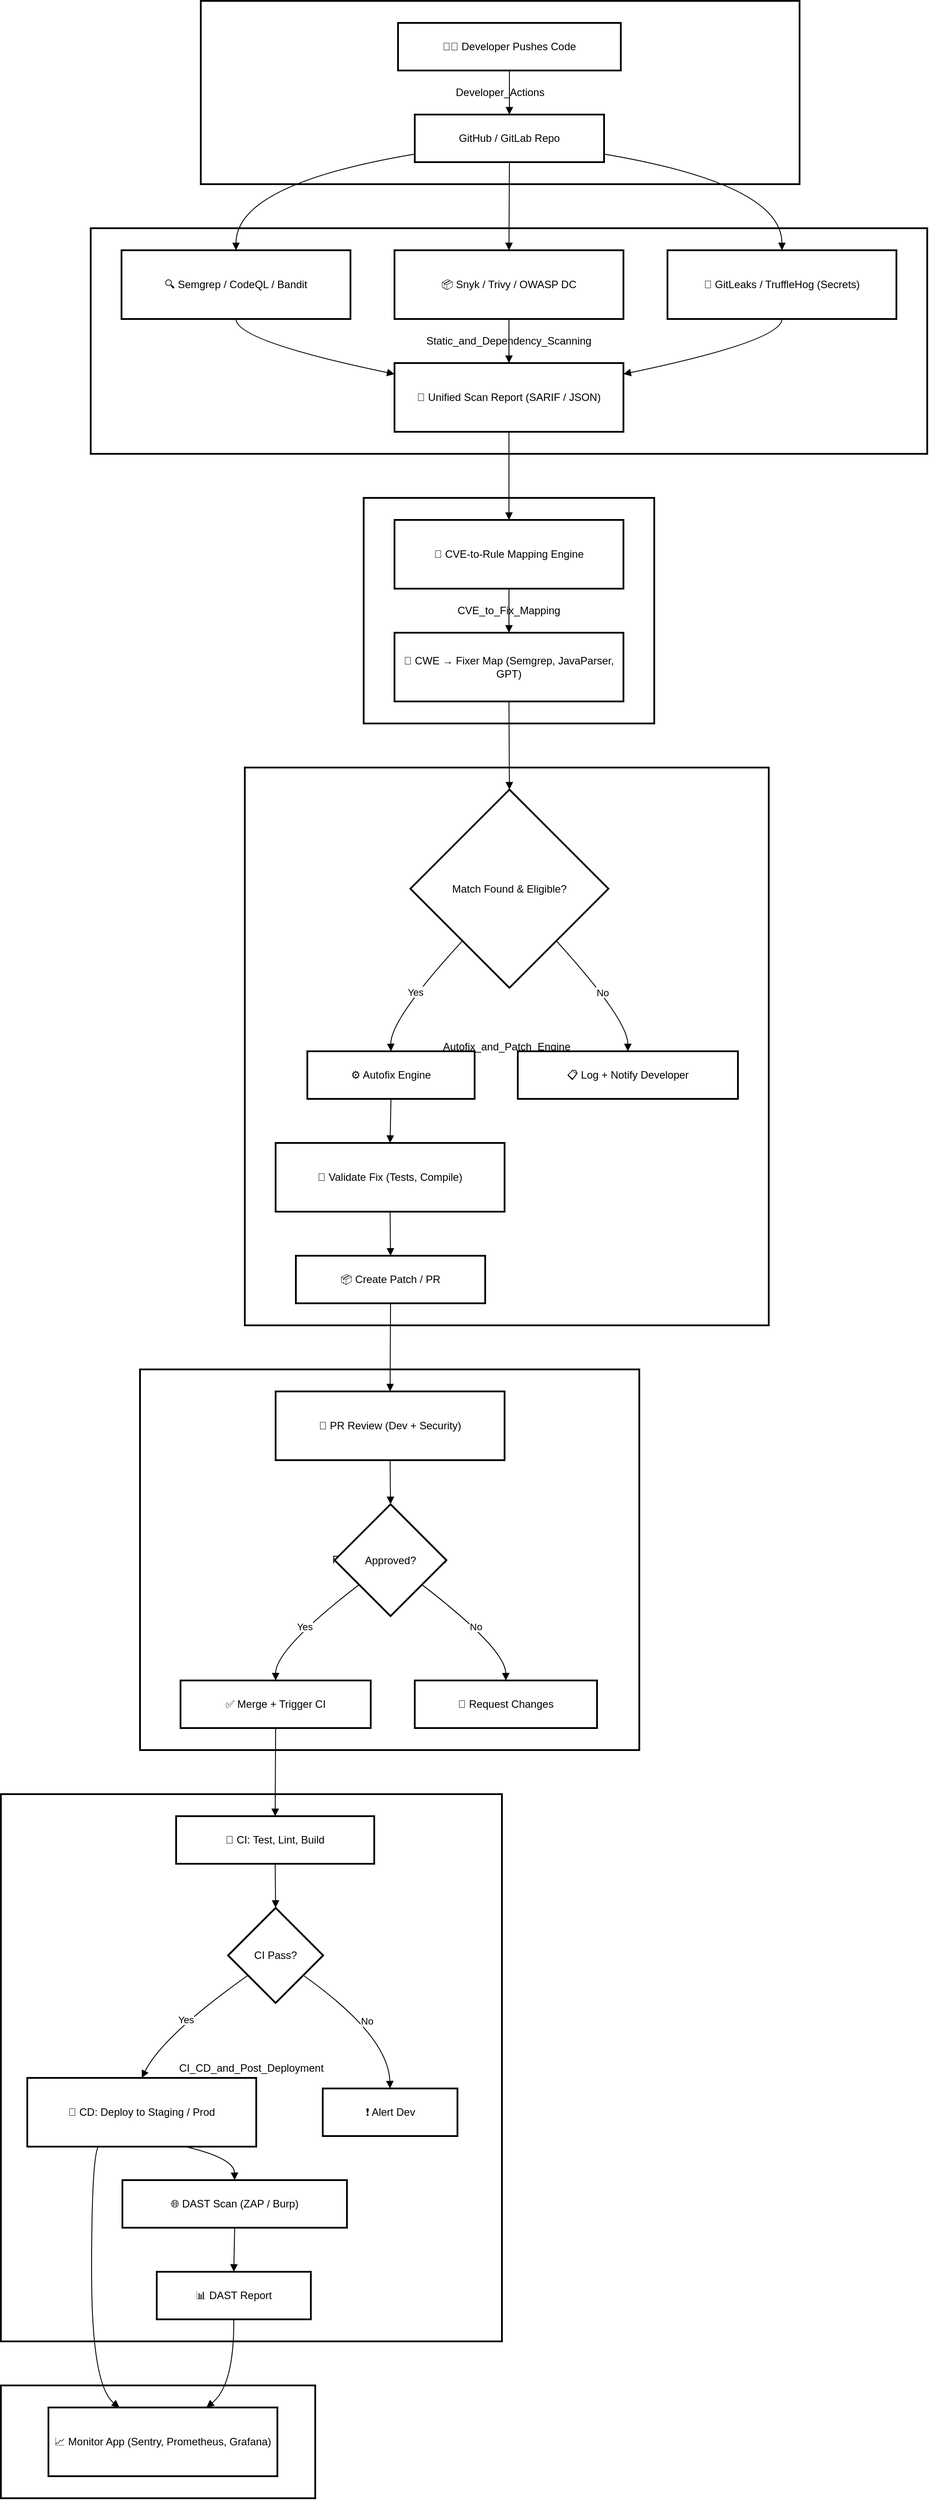 <mxfile version="28.0.4">
  <diagram name="Page-1" id="gR84EcsRTjGeQzCYseCe">
    <mxGraphModel dx="1011" dy="501" grid="1" gridSize="10" guides="1" tooltips="1" connect="1" arrows="1" fold="1" page="1" pageScale="1" pageWidth="850" pageHeight="1100" math="0" shadow="0">
      <root>
        <mxCell id="0" />
        <mxCell id="1" parent="0" />
        <mxCell id="rvfMIA_iDDd_MjnlgWBT-1" value="Observability" style="whiteSpace=wrap;strokeWidth=2;" vertex="1" parent="1">
          <mxGeometry x="20" y="2726" width="357" height="128" as="geometry" />
        </mxCell>
        <mxCell id="rvfMIA_iDDd_MjnlgWBT-2" value="CI_CD_and_Post_Deployment" style="whiteSpace=wrap;strokeWidth=2;" vertex="1" parent="1">
          <mxGeometry x="20" y="2055" width="569" height="621" as="geometry" />
        </mxCell>
        <mxCell id="rvfMIA_iDDd_MjnlgWBT-3" value="PR_Review_and_Merge" style="whiteSpace=wrap;strokeWidth=2;" vertex="1" parent="1">
          <mxGeometry x="178" y="1573" width="567" height="432" as="geometry" />
        </mxCell>
        <mxCell id="rvfMIA_iDDd_MjnlgWBT-4" value="Autofix_and_Patch_Engine" style="whiteSpace=wrap;strokeWidth=2;" vertex="1" parent="1">
          <mxGeometry x="297" y="890" width="595" height="633" as="geometry" />
        </mxCell>
        <mxCell id="rvfMIA_iDDd_MjnlgWBT-5" value="CVE_to_Fix_Mapping" style="whiteSpace=wrap;strokeWidth=2;" vertex="1" parent="1">
          <mxGeometry x="432" y="584" width="330" height="256" as="geometry" />
        </mxCell>
        <mxCell id="rvfMIA_iDDd_MjnlgWBT-6" value="Static_and_Dependency_Scanning" style="whiteSpace=wrap;strokeWidth=2;" vertex="1" parent="1">
          <mxGeometry x="122" y="278" width="950" height="256" as="geometry" />
        </mxCell>
        <mxCell id="rvfMIA_iDDd_MjnlgWBT-7" value="Developer_Actions" style="whiteSpace=wrap;strokeWidth=2;" vertex="1" parent="1">
          <mxGeometry x="247" y="20" width="680" height="208" as="geometry" />
        </mxCell>
        <mxCell id="rvfMIA_iDDd_MjnlgWBT-8" value="👨‍💻 Developer Pushes Code" style="whiteSpace=wrap;strokeWidth=2;" vertex="1" parent="1">
          <mxGeometry x="471" y="45" width="253" height="54" as="geometry" />
        </mxCell>
        <mxCell id="rvfMIA_iDDd_MjnlgWBT-9" value="GitHub / GitLab Repo" style="whiteSpace=wrap;strokeWidth=2;" vertex="1" parent="1">
          <mxGeometry x="490" y="149" width="215" height="54" as="geometry" />
        </mxCell>
        <mxCell id="rvfMIA_iDDd_MjnlgWBT-10" value="🔍 Semgrep / CodeQL / Bandit" style="whiteSpace=wrap;strokeWidth=2;" vertex="1" parent="1">
          <mxGeometry x="157" y="303" width="260" height="78" as="geometry" />
        </mxCell>
        <mxCell id="rvfMIA_iDDd_MjnlgWBT-11" value="📦 Snyk / Trivy / OWASP DC" style="whiteSpace=wrap;strokeWidth=2;" vertex="1" parent="1">
          <mxGeometry x="467" y="303" width="260" height="78" as="geometry" />
        </mxCell>
        <mxCell id="rvfMIA_iDDd_MjnlgWBT-12" value="🔑 GitLeaks / TruffleHog (Secrets)" style="whiteSpace=wrap;strokeWidth=2;" vertex="1" parent="1">
          <mxGeometry x="777" y="303" width="260" height="78" as="geometry" />
        </mxCell>
        <mxCell id="rvfMIA_iDDd_MjnlgWBT-13" value="📄 Unified Scan Report (SARIF / JSON)" style="whiteSpace=wrap;strokeWidth=2;" vertex="1" parent="1">
          <mxGeometry x="467" y="431" width="260" height="78" as="geometry" />
        </mxCell>
        <mxCell id="rvfMIA_iDDd_MjnlgWBT-14" value="🧠 CVE-to-Rule Mapping Engine" style="whiteSpace=wrap;strokeWidth=2;" vertex="1" parent="1">
          <mxGeometry x="467" y="609" width="260" height="78" as="geometry" />
        </mxCell>
        <mxCell id="rvfMIA_iDDd_MjnlgWBT-15" value="📘 CWE → Fixer Map (Semgrep, JavaParser, GPT)" style="whiteSpace=wrap;strokeWidth=2;" vertex="1" parent="1">
          <mxGeometry x="467" y="737" width="260" height="78" as="geometry" />
        </mxCell>
        <mxCell id="rvfMIA_iDDd_MjnlgWBT-16" value="Match Found &amp; Eligible?" style="rhombus;strokeWidth=2;whiteSpace=wrap;" vertex="1" parent="1">
          <mxGeometry x="485" y="915" width="225" height="225" as="geometry" />
        </mxCell>
        <mxCell id="rvfMIA_iDDd_MjnlgWBT-17" value="⚙️ Autofix Engine" style="whiteSpace=wrap;strokeWidth=2;" vertex="1" parent="1">
          <mxGeometry x="368" y="1212" width="190" height="54" as="geometry" />
        </mxCell>
        <mxCell id="rvfMIA_iDDd_MjnlgWBT-18" value="🧪 Validate Fix (Tests, Compile)" style="whiteSpace=wrap;strokeWidth=2;" vertex="1" parent="1">
          <mxGeometry x="332" y="1316" width="260" height="78" as="geometry" />
        </mxCell>
        <mxCell id="rvfMIA_iDDd_MjnlgWBT-19" value="📦 Create Patch / PR" style="whiteSpace=wrap;strokeWidth=2;" vertex="1" parent="1">
          <mxGeometry x="355" y="1444" width="215" height="54" as="geometry" />
        </mxCell>
        <mxCell id="rvfMIA_iDDd_MjnlgWBT-20" value="📋 Log + Notify Developer" style="whiteSpace=wrap;strokeWidth=2;" vertex="1" parent="1">
          <mxGeometry x="607" y="1212" width="250" height="54" as="geometry" />
        </mxCell>
        <mxCell id="rvfMIA_iDDd_MjnlgWBT-21" value="🔁 PR Review (Dev + Security)" style="whiteSpace=wrap;strokeWidth=2;" vertex="1" parent="1">
          <mxGeometry x="332" y="1598" width="260" height="78" as="geometry" />
        </mxCell>
        <mxCell id="rvfMIA_iDDd_MjnlgWBT-22" value="Approved?" style="rhombus;strokeWidth=2;whiteSpace=wrap;" vertex="1" parent="1">
          <mxGeometry x="399" y="1726" width="127" height="127" as="geometry" />
        </mxCell>
        <mxCell id="rvfMIA_iDDd_MjnlgWBT-23" value="✅ Merge + Trigger CI" style="whiteSpace=wrap;strokeWidth=2;" vertex="1" parent="1">
          <mxGeometry x="224" y="1926" width="216" height="54" as="geometry" />
        </mxCell>
        <mxCell id="rvfMIA_iDDd_MjnlgWBT-24" value="🛑 Request Changes" style="whiteSpace=wrap;strokeWidth=2;" vertex="1" parent="1">
          <mxGeometry x="490" y="1926" width="207" height="54" as="geometry" />
        </mxCell>
        <mxCell id="rvfMIA_iDDd_MjnlgWBT-25" value="🧪 CI: Test, Lint, Build" style="whiteSpace=wrap;strokeWidth=2;" vertex="1" parent="1">
          <mxGeometry x="219" y="2080" width="225" height="54" as="geometry" />
        </mxCell>
        <mxCell id="rvfMIA_iDDd_MjnlgWBT-26" value="CI Pass?" style="rhombus;strokeWidth=2;whiteSpace=wrap;" vertex="1" parent="1">
          <mxGeometry x="278" y="2184" width="108" height="108" as="geometry" />
        </mxCell>
        <mxCell id="rvfMIA_iDDd_MjnlgWBT-27" value="🚀 CD: Deploy to Staging / Prod" style="whiteSpace=wrap;strokeWidth=2;" vertex="1" parent="1">
          <mxGeometry x="50" y="2377" width="260" height="78" as="geometry" />
        </mxCell>
        <mxCell id="rvfMIA_iDDd_MjnlgWBT-28" value="❗ Alert Dev" style="whiteSpace=wrap;strokeWidth=2;" vertex="1" parent="1">
          <mxGeometry x="385.5" y="2389" width="153" height="54" as="geometry" />
        </mxCell>
        <mxCell id="rvfMIA_iDDd_MjnlgWBT-29" value="🌐 DAST Scan (ZAP / Burp)" style="whiteSpace=wrap;strokeWidth=2;" vertex="1" parent="1">
          <mxGeometry x="158" y="2493" width="255" height="54" as="geometry" />
        </mxCell>
        <mxCell id="rvfMIA_iDDd_MjnlgWBT-30" value="📊 DAST Report" style="whiteSpace=wrap;strokeWidth=2;" vertex="1" parent="1">
          <mxGeometry x="197" y="2597" width="175" height="54" as="geometry" />
        </mxCell>
        <mxCell id="rvfMIA_iDDd_MjnlgWBT-31" value="📈 Monitor App (Sentry, Prometheus, Grafana)" style="whiteSpace=wrap;strokeWidth=2;" vertex="1" parent="1">
          <mxGeometry x="74" y="2751" width="260" height="78" as="geometry" />
        </mxCell>
        <mxCell id="rvfMIA_iDDd_MjnlgWBT-32" value="" style="curved=1;startArrow=none;endArrow=block;exitX=0.5;exitY=1;entryX=0.5;entryY=0;rounded=0;" edge="1" parent="1" source="rvfMIA_iDDd_MjnlgWBT-8" target="rvfMIA_iDDd_MjnlgWBT-9">
          <mxGeometry relative="1" as="geometry">
            <Array as="points" />
          </mxGeometry>
        </mxCell>
        <mxCell id="rvfMIA_iDDd_MjnlgWBT-33" value="" style="curved=1;startArrow=none;endArrow=block;exitX=0;exitY=0.83;entryX=0.5;entryY=0;rounded=0;" edge="1" parent="1" source="rvfMIA_iDDd_MjnlgWBT-9" target="rvfMIA_iDDd_MjnlgWBT-10">
          <mxGeometry relative="1" as="geometry">
            <Array as="points">
              <mxPoint x="287" y="228" />
            </Array>
          </mxGeometry>
        </mxCell>
        <mxCell id="rvfMIA_iDDd_MjnlgWBT-34" value="" style="curved=1;startArrow=none;endArrow=block;exitX=0.5;exitY=1;entryX=0.5;entryY=0;rounded=0;" edge="1" parent="1" source="rvfMIA_iDDd_MjnlgWBT-9" target="rvfMIA_iDDd_MjnlgWBT-11">
          <mxGeometry relative="1" as="geometry">
            <Array as="points" />
          </mxGeometry>
        </mxCell>
        <mxCell id="rvfMIA_iDDd_MjnlgWBT-35" value="" style="curved=1;startArrow=none;endArrow=block;exitX=1;exitY=0.83;entryX=0.5;entryY=0;rounded=0;" edge="1" parent="1" source="rvfMIA_iDDd_MjnlgWBT-9" target="rvfMIA_iDDd_MjnlgWBT-12">
          <mxGeometry relative="1" as="geometry">
            <Array as="points">
              <mxPoint x="907" y="228" />
            </Array>
          </mxGeometry>
        </mxCell>
        <mxCell id="rvfMIA_iDDd_MjnlgWBT-36" value="" style="curved=1;startArrow=none;endArrow=block;exitX=0.5;exitY=1;entryX=0;entryY=0.16;rounded=0;" edge="1" parent="1" source="rvfMIA_iDDd_MjnlgWBT-10" target="rvfMIA_iDDd_MjnlgWBT-13">
          <mxGeometry relative="1" as="geometry">
            <Array as="points">
              <mxPoint x="287" y="406" />
            </Array>
          </mxGeometry>
        </mxCell>
        <mxCell id="rvfMIA_iDDd_MjnlgWBT-37" value="" style="curved=1;startArrow=none;endArrow=block;exitX=0.5;exitY=1;entryX=0.5;entryY=0;rounded=0;" edge="1" parent="1" source="rvfMIA_iDDd_MjnlgWBT-11" target="rvfMIA_iDDd_MjnlgWBT-13">
          <mxGeometry relative="1" as="geometry">
            <Array as="points" />
          </mxGeometry>
        </mxCell>
        <mxCell id="rvfMIA_iDDd_MjnlgWBT-38" value="" style="curved=1;startArrow=none;endArrow=block;exitX=0.5;exitY=1;entryX=1;entryY=0.16;rounded=0;" edge="1" parent="1" source="rvfMIA_iDDd_MjnlgWBT-12" target="rvfMIA_iDDd_MjnlgWBT-13">
          <mxGeometry relative="1" as="geometry">
            <Array as="points">
              <mxPoint x="907" y="406" />
            </Array>
          </mxGeometry>
        </mxCell>
        <mxCell id="rvfMIA_iDDd_MjnlgWBT-39" value="" style="curved=1;startArrow=none;endArrow=block;exitX=0.5;exitY=1;entryX=0.5;entryY=0;rounded=0;" edge="1" parent="1" source="rvfMIA_iDDd_MjnlgWBT-13" target="rvfMIA_iDDd_MjnlgWBT-14">
          <mxGeometry relative="1" as="geometry">
            <Array as="points" />
          </mxGeometry>
        </mxCell>
        <mxCell id="rvfMIA_iDDd_MjnlgWBT-40" value="" style="curved=1;startArrow=none;endArrow=block;exitX=0.5;exitY=1;entryX=0.5;entryY=0;rounded=0;" edge="1" parent="1" source="rvfMIA_iDDd_MjnlgWBT-14" target="rvfMIA_iDDd_MjnlgWBT-15">
          <mxGeometry relative="1" as="geometry">
            <Array as="points" />
          </mxGeometry>
        </mxCell>
        <mxCell id="rvfMIA_iDDd_MjnlgWBT-41" value="" style="curved=1;startArrow=none;endArrow=block;exitX=0.5;exitY=1;entryX=0.5;entryY=0;rounded=0;" edge="1" parent="1" source="rvfMIA_iDDd_MjnlgWBT-15" target="rvfMIA_iDDd_MjnlgWBT-16">
          <mxGeometry relative="1" as="geometry">
            <Array as="points" />
          </mxGeometry>
        </mxCell>
        <mxCell id="rvfMIA_iDDd_MjnlgWBT-42" value="Yes" style="curved=1;startArrow=none;endArrow=block;exitX=0.05;exitY=1;entryX=0.5;entryY=0;rounded=0;" edge="1" parent="1" source="rvfMIA_iDDd_MjnlgWBT-16" target="rvfMIA_iDDd_MjnlgWBT-17">
          <mxGeometry relative="1" as="geometry">
            <Array as="points">
              <mxPoint x="462" y="1176" />
            </Array>
          </mxGeometry>
        </mxCell>
        <mxCell id="rvfMIA_iDDd_MjnlgWBT-43" value="" style="curved=1;startArrow=none;endArrow=block;exitX=0.5;exitY=1;entryX=0.5;entryY=0;rounded=0;" edge="1" parent="1" source="rvfMIA_iDDd_MjnlgWBT-17" target="rvfMIA_iDDd_MjnlgWBT-18">
          <mxGeometry relative="1" as="geometry">
            <Array as="points" />
          </mxGeometry>
        </mxCell>
        <mxCell id="rvfMIA_iDDd_MjnlgWBT-44" value="" style="curved=1;startArrow=none;endArrow=block;exitX=0.5;exitY=1;entryX=0.5;entryY=0;rounded=0;" edge="1" parent="1" source="rvfMIA_iDDd_MjnlgWBT-18" target="rvfMIA_iDDd_MjnlgWBT-19">
          <mxGeometry relative="1" as="geometry">
            <Array as="points" />
          </mxGeometry>
        </mxCell>
        <mxCell id="rvfMIA_iDDd_MjnlgWBT-45" value="No" style="curved=1;startArrow=none;endArrow=block;exitX=0.95;exitY=1;entryX=0.5;entryY=0;rounded=0;" edge="1" parent="1" source="rvfMIA_iDDd_MjnlgWBT-16" target="rvfMIA_iDDd_MjnlgWBT-20">
          <mxGeometry relative="1" as="geometry">
            <Array as="points">
              <mxPoint x="732" y="1176" />
            </Array>
          </mxGeometry>
        </mxCell>
        <mxCell id="rvfMIA_iDDd_MjnlgWBT-46" value="" style="curved=1;startArrow=none;endArrow=block;exitX=0.5;exitY=1;entryX=0.5;entryY=0;rounded=0;" edge="1" parent="1" source="rvfMIA_iDDd_MjnlgWBT-19" target="rvfMIA_iDDd_MjnlgWBT-21">
          <mxGeometry relative="1" as="geometry">
            <Array as="points" />
          </mxGeometry>
        </mxCell>
        <mxCell id="rvfMIA_iDDd_MjnlgWBT-47" value="" style="curved=1;startArrow=none;endArrow=block;exitX=0.5;exitY=1;entryX=0.5;entryY=0;rounded=0;" edge="1" parent="1" source="rvfMIA_iDDd_MjnlgWBT-21" target="rvfMIA_iDDd_MjnlgWBT-22">
          <mxGeometry relative="1" as="geometry">
            <Array as="points" />
          </mxGeometry>
        </mxCell>
        <mxCell id="rvfMIA_iDDd_MjnlgWBT-48" value="Yes" style="curved=1;startArrow=none;endArrow=block;exitX=0;exitY=0.89;entryX=0.5;entryY=0.01;rounded=0;" edge="1" parent="1" source="rvfMIA_iDDd_MjnlgWBT-22" target="rvfMIA_iDDd_MjnlgWBT-23">
          <mxGeometry relative="1" as="geometry">
            <Array as="points">
              <mxPoint x="332" y="1890" />
            </Array>
          </mxGeometry>
        </mxCell>
        <mxCell id="rvfMIA_iDDd_MjnlgWBT-49" value="No" style="curved=1;startArrow=none;endArrow=block;exitX=1;exitY=0.89;entryX=0.5;entryY=0.01;rounded=0;" edge="1" parent="1" source="rvfMIA_iDDd_MjnlgWBT-22" target="rvfMIA_iDDd_MjnlgWBT-24">
          <mxGeometry relative="1" as="geometry">
            <Array as="points">
              <mxPoint x="593" y="1890" />
            </Array>
          </mxGeometry>
        </mxCell>
        <mxCell id="rvfMIA_iDDd_MjnlgWBT-50" value="" style="curved=1;startArrow=none;endArrow=block;exitX=0.5;exitY=1.01;entryX=0.5;entryY=0.01;rounded=0;" edge="1" parent="1" source="rvfMIA_iDDd_MjnlgWBT-23" target="rvfMIA_iDDd_MjnlgWBT-25">
          <mxGeometry relative="1" as="geometry">
            <Array as="points" />
          </mxGeometry>
        </mxCell>
        <mxCell id="rvfMIA_iDDd_MjnlgWBT-51" value="" style="curved=1;startArrow=none;endArrow=block;exitX=0.5;exitY=1.01;entryX=0.5;entryY=0;rounded=0;" edge="1" parent="1" source="rvfMIA_iDDd_MjnlgWBT-25" target="rvfMIA_iDDd_MjnlgWBT-26">
          <mxGeometry relative="1" as="geometry">
            <Array as="points" />
          </mxGeometry>
        </mxCell>
        <mxCell id="rvfMIA_iDDd_MjnlgWBT-52" value="Yes" style="curved=1;startArrow=none;endArrow=block;exitX=0;exitY=0.86;entryX=0.5;entryY=0;rounded=0;" edge="1" parent="1" source="rvfMIA_iDDd_MjnlgWBT-26" target="rvfMIA_iDDd_MjnlgWBT-27">
          <mxGeometry relative="1" as="geometry">
            <Array as="points">
              <mxPoint x="204" y="2329" />
            </Array>
          </mxGeometry>
        </mxCell>
        <mxCell id="rvfMIA_iDDd_MjnlgWBT-53" value="No" style="curved=1;startArrow=none;endArrow=block;exitX=1;exitY=0.86;entryX=0.5;entryY=0.01;rounded=0;" edge="1" parent="1" source="rvfMIA_iDDd_MjnlgWBT-26" target="rvfMIA_iDDd_MjnlgWBT-28">
          <mxGeometry relative="1" as="geometry">
            <Array as="points">
              <mxPoint x="460" y="2329" />
            </Array>
          </mxGeometry>
        </mxCell>
        <mxCell id="rvfMIA_iDDd_MjnlgWBT-54" value="" style="curved=1;startArrow=none;endArrow=block;exitX=0.69;exitY=1;entryX=0.5;entryY=0.01;rounded=0;" edge="1" parent="1" source="rvfMIA_iDDd_MjnlgWBT-27" target="rvfMIA_iDDd_MjnlgWBT-29">
          <mxGeometry relative="1" as="geometry">
            <Array as="points">
              <mxPoint x="285" y="2468" />
            </Array>
          </mxGeometry>
        </mxCell>
        <mxCell id="rvfMIA_iDDd_MjnlgWBT-55" value="" style="curved=1;startArrow=none;endArrow=block;exitX=0.5;exitY=1.01;entryX=0.5;entryY=0.01;rounded=0;" edge="1" parent="1" source="rvfMIA_iDDd_MjnlgWBT-29" target="rvfMIA_iDDd_MjnlgWBT-30">
          <mxGeometry relative="1" as="geometry">
            <Array as="points" />
          </mxGeometry>
        </mxCell>
        <mxCell id="rvfMIA_iDDd_MjnlgWBT-56" value="" style="curved=1;startArrow=none;endArrow=block;exitX=0.31;exitY=1;entryX=0.31;entryY=0;rounded=0;" edge="1" parent="1" source="rvfMIA_iDDd_MjnlgWBT-27" target="rvfMIA_iDDd_MjnlgWBT-31">
          <mxGeometry relative="1" as="geometry">
            <Array as="points">
              <mxPoint x="123" y="2468" />
              <mxPoint x="123" y="2726" />
            </Array>
          </mxGeometry>
        </mxCell>
        <mxCell id="rvfMIA_iDDd_MjnlgWBT-57" value="" style="curved=1;startArrow=none;endArrow=block;exitX=0.5;exitY=1.01;entryX=0.69;entryY=0;rounded=0;" edge="1" parent="1" source="rvfMIA_iDDd_MjnlgWBT-30" target="rvfMIA_iDDd_MjnlgWBT-31">
          <mxGeometry relative="1" as="geometry">
            <Array as="points">
              <mxPoint x="285" y="2726" />
            </Array>
          </mxGeometry>
        </mxCell>
      </root>
    </mxGraphModel>
  </diagram>
</mxfile>

